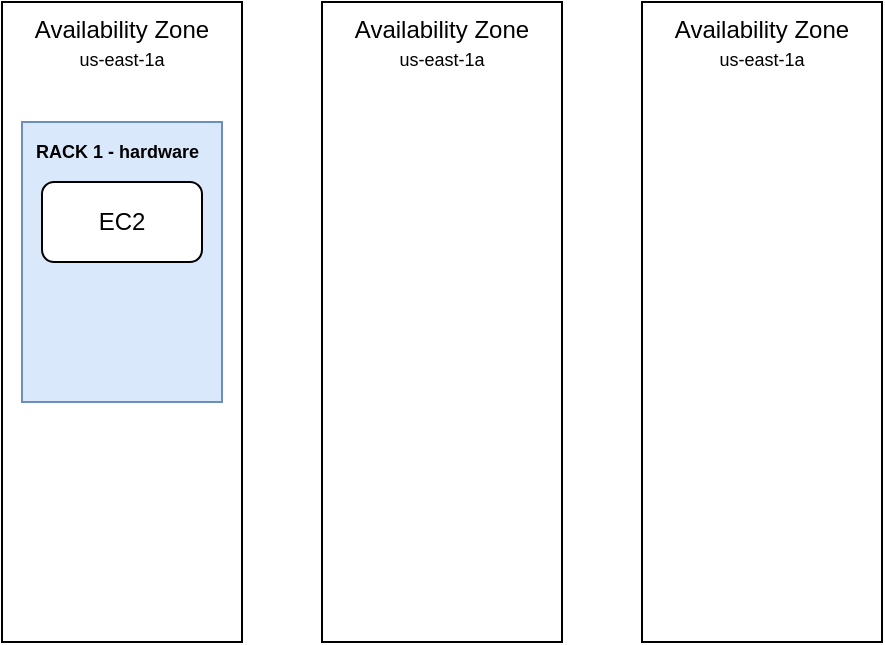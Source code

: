 <mxfile version="21.5.1" type="device">
  <diagram name="Page-1" id="8OJX0Jh1Jz831l9_Tjdj">
    <mxGraphModel dx="-156" dy="650" grid="1" gridSize="10" guides="1" tooltips="1" connect="1" arrows="1" fold="1" page="1" pageScale="1" pageWidth="850" pageHeight="1100" math="0" shadow="0">
      <root>
        <mxCell id="0" />
        <mxCell id="1" parent="0" />
        <mxCell id="0vsydO9NCz9LuBUCkUWU-1" value="Availability Zone&lt;br&gt;&lt;font style=&quot;font-size: 9px;&quot;&gt;us-east-1a&lt;/font&gt;" style="rounded=0;whiteSpace=wrap;html=1;verticalAlign=top;" vertex="1" parent="1">
          <mxGeometry x="1080" y="240" width="120" height="320" as="geometry" />
        </mxCell>
        <mxCell id="0vsydO9NCz9LuBUCkUWU-2" value="Availability Zone&lt;br&gt;&lt;font style=&quot;font-size: 9px;&quot;&gt;us-east-1a&lt;/font&gt;" style="rounded=0;whiteSpace=wrap;html=1;verticalAlign=top;" vertex="1" parent="1">
          <mxGeometry x="1240" y="240" width="120" height="320" as="geometry" />
        </mxCell>
        <mxCell id="0vsydO9NCz9LuBUCkUWU-3" value="Availability Zone&lt;br&gt;&lt;font style=&quot;font-size: 9px;&quot;&gt;us-east-1a&lt;/font&gt;" style="rounded=0;whiteSpace=wrap;html=1;verticalAlign=top;" vertex="1" parent="1">
          <mxGeometry x="1400" y="240" width="120" height="320" as="geometry" />
        </mxCell>
        <mxCell id="0vsydO9NCz9LuBUCkUWU-5" value="&lt;b&gt;&lt;font style=&quot;font-size: 9px;&quot;&gt;&amp;nbsp; RACK 1 - hardware&lt;/font&gt;&lt;/b&gt;" style="rounded=0;whiteSpace=wrap;html=1;verticalAlign=top;align=left;fillColor=#dae8fc;strokeColor=#6c8ebf;" vertex="1" parent="1">
          <mxGeometry x="1090" y="300" width="100" height="140" as="geometry" />
        </mxCell>
        <mxCell id="0vsydO9NCz9LuBUCkUWU-6" value="EC2" style="rounded=1;whiteSpace=wrap;html=1;" vertex="1" parent="1">
          <mxGeometry x="1100" y="330" width="80" height="40" as="geometry" />
        </mxCell>
      </root>
    </mxGraphModel>
  </diagram>
</mxfile>
